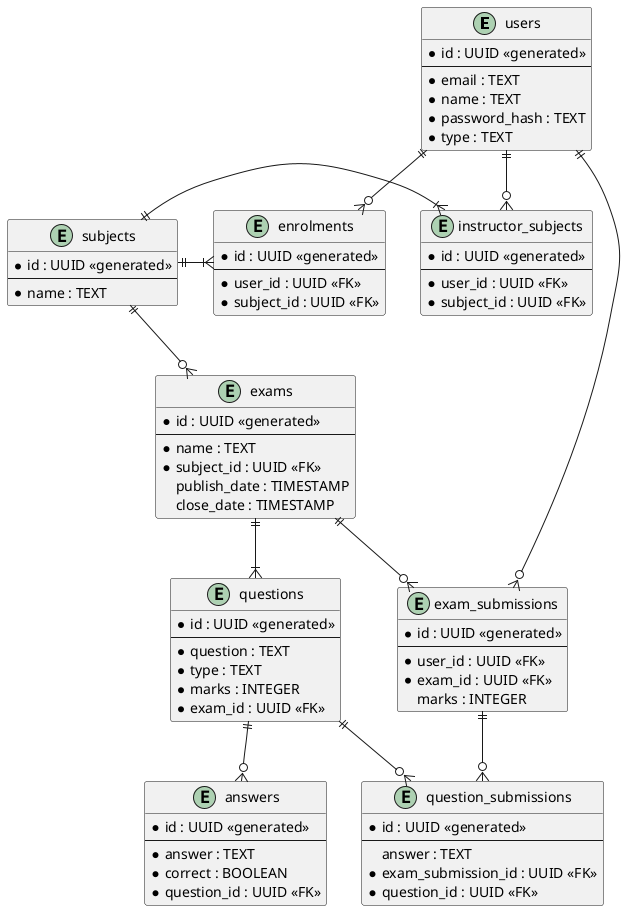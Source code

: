 @startuml ER Diagram

entity users {
    * id : UUID <<generated>>
    --
    * email : TEXT
    * name : TEXT
    * password_hash : TEXT
    * type : TEXT
}

entity subjects {
    * id : UUID <<generated>>
    --
    * name : TEXT
}

entity exams {
    * id : UUID <<generated>>
    --
    * name : TEXT
    * subject_id : UUID <<FK>>
    publish_date : TIMESTAMP
    close_date : TIMESTAMP
}

entity questions {
    * id : UUID <<generated>>
    --
    * question : TEXT
    * type : TEXT
    * marks : INTEGER
    * exam_id : UUID <<FK>>
}

entity answers {
    * id : UUID <<generated>>
    --
    * answer : TEXT
    * correct : BOOLEAN
    * question_id : UUID <<FK>>
}

entity exam_submissions {
    * id : UUID <<generated>>
    --
    * user_id : UUID <<FK>>
    * exam_id : UUID <<FK>>
    marks : INTEGER
}

entity question_submissions {
    * id : UUID <<generated>>
    --
    answer : TEXT
    * exam_submission_id : UUID <<FK>>
    * question_id : UUID <<FK>>
}

entity instructor_subjects {
    * id : UUID <<generated>>
    --
    * user_id : UUID <<FK>>
    * subject_id : UUID <<FK>>
}

entity enrolments {
    * id : UUID <<generated>>
    --
    * user_id : UUID <<FK>>
    * subject_id : UUID <<FK>>
}

subjects ||--o{ exams
exams ||--|{ questions
users ||--o{ exam_submissions
exams ||--o{ exam_submissions
exam_submissions ||--o{ question_submissions
questions ||--o{ question_submissions
questions ||--o{ answers

users ||--o{ instructor_subjects
users ||--o{ enrolments

subjects ||-|{ instructor_subjects
subjects ||-|{ enrolments

@enduml

